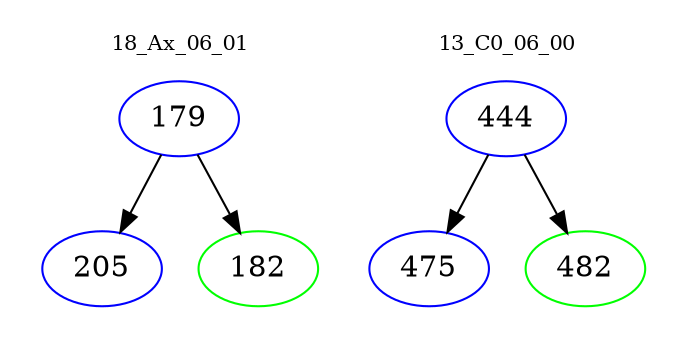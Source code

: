 digraph{
subgraph cluster_0 {
color = white
label = "18_Ax_06_01";
fontsize=10;
T0_179 [label="179", color="blue"]
T0_179 -> T0_205 [color="black"]
T0_205 [label="205", color="blue"]
T0_179 -> T0_182 [color="black"]
T0_182 [label="182", color="green"]
}
subgraph cluster_1 {
color = white
label = "13_C0_06_00";
fontsize=10;
T1_444 [label="444", color="blue"]
T1_444 -> T1_475 [color="black"]
T1_475 [label="475", color="blue"]
T1_444 -> T1_482 [color="black"]
T1_482 [label="482", color="green"]
}
}
